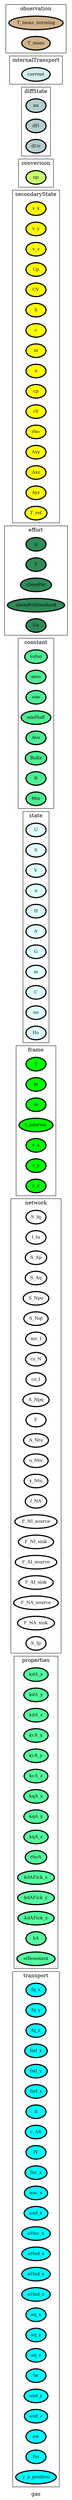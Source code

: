 digraph gas {
label=gas;
rankdir=LR;
subgraph cluster_gas___transport {
label=transport;
rankdir=LR;
V_151 [fillcolor=cyan, fontsize=12, label=fq_x, penwidth=3, style=filled];
V_152 [fillcolor=cyan, fontsize=12, label=fq_y, penwidth=3, style=filled];
V_153 [fillcolor=cyan, fontsize=12, label=fq_z, penwidth=3, style=filled];
V_154 [fillcolor=cyan, fontsize=12, label=fnd_x, penwidth=3, style=filled];
V_155 [fillcolor=cyan, fontsize=12, label=fnd_y, penwidth=3, style=filled];
V_156 [fillcolor=cyan, fontsize=12, label=fnd_z, penwidth=3, style=filled];
V_157 [fillcolor=cyan, fontsize=12, label=d, penwidth=3, style=filled];
V_158 [fillcolor=cyan, fontsize=12, label=c_AS, penwidth=3, style=filled];
V_159 [fillcolor=cyan, fontsize=12, label=fV, penwidth=3, style=filled];
V_160 [fillcolor=cyan, fontsize=12, label=fnc_x, penwidth=3, style=filled];
V_194 [fillcolor=cyan, fontsize=12, label=anc_x, penwidth=3, style=filled];
V_195 [fillcolor=cyan, fontsize=12, label=and_x, penwidth=3, style=filled];
V_204 [fillcolor=cyan, fontsize=12, label=aHnc_x, penwidth=3, style=filled];
V_205 [fillcolor=cyan, fontsize=12, label=aHnd_x, penwidth=3, style=filled];
V_206 [fillcolor=cyan, fontsize=12, label=aHnd_y, penwidth=3, style=filled];
V_207 [fillcolor=cyan, fontsize=12, label=aHnd_z, penwidth=3, style=filled];
V_208 [fillcolor=cyan, fontsize=12, label=aq_x, penwidth=3, style=filled];
V_209 [fillcolor=cyan, fontsize=12, label=aq_y, penwidth=3, style=filled];
V_210 [fillcolor=cyan, fontsize=12, label=aq_z, penwidth=3, style=filled];
V_211 [fillcolor=cyan, fontsize=12, label=fw, penwidth=3, style=filled];
V_212 [fillcolor=cyan, fontsize=12, label=and_y, penwidth=3, style=filled];
V_213 [fillcolor=cyan, fontsize=12, label=and_z, penwidth=3, style=filled];
V_214 [fillcolor=cyan, fontsize=12, label=aw, penwidth=3, style=filled];
V_234 [fillcolor=cyan, fontsize=12, label=fm, penwidth=3, style=filled];
V_243 [fillcolor=cyan, fontsize=12, label=y_p_positive, penwidth=3, style=filled];
}

subgraph cluster_gas___geometry {
label=geometry;
rankdir=LR;
}

subgraph cluster_gas___properties {
label=properties;
rankdir=LR;
V_180 [fillcolor=seagreen1, fontsize=12, label=kdA_x, penwidth=3, style=filled];
V_181 [fillcolor=seagreen1, fontsize=12, label=kdA_y, penwidth=3, style=filled];
V_182 [fillcolor=seagreen1, fontsize=12, label=kdA_z, penwidth=3, style=filled];
V_183 [fillcolor=seagreen1, fontsize=12, label=kcA_x, penwidth=3, style=filled];
V_184 [fillcolor=seagreen1, fontsize=12, label=kcA_y, penwidth=3, style=filled];
V_185 [fillcolor=seagreen1, fontsize=12, label=kcA_z, penwidth=3, style=filled];
V_186 [fillcolor=seagreen1, fontsize=12, label=kqA_x, penwidth=3, style=filled];
V_187 [fillcolor=seagreen1, fontsize=12, label=kqA_y, penwidth=3, style=filled];
V_188 [fillcolor=seagreen1, fontsize=12, label=kqA_z, penwidth=3, style=filled];
V_189 [fillcolor=seagreen1, fontsize=12, label=rhoA, penwidth=3, style=filled];
V_190 [fillcolor=seagreen1, fontsize=12, label=kdAFick_x, penwidth=3, style=filled];
V_191 [fillcolor=seagreen1, fontsize=12, label=kdAFick_y, penwidth=3, style=filled];
V_192 [fillcolor=seagreen1, fontsize=12, label=kdAFick_z, penwidth=3, style=filled];
V_193 [fillcolor=seagreen1, fontsize=12, label=hA, penwidth=3, style=filled];
V_219 [fillcolor=seagreen1, fontsize=12, label=elResistant, penwidth=3, style=filled];
}

subgraph cluster_gas___network {
label=network;
rankdir=LR;
V_10 [fillcolor=white, fontsize=12, label=S_Iq, penwidth=3, style=filled];
V_11 [fillcolor=white, fontsize=12, label=I_tu, penwidth=3, style=filled];
V_12 [fillcolor=white, fontsize=12, label=S_Ap, penwidth=3, style=filled];
V_13 [fillcolor=white, fontsize=12, label=S_Aq, penwidth=3, style=filled];
V_14 [fillcolor=white, fontsize=12, label=S_Npu, penwidth=3, style=filled];
V_15 [fillcolor=white, fontsize=12, label=S_Nqt, penwidth=3, style=filled];
V_16 [fillcolor=white, fontsize=12, label=mv_I, penwidth=3, style=filled];
V_17 [fillcolor=white, fontsize=12, label=cz_N, penwidth=3, style=filled];
V_18 [fillcolor=white, fontsize=12, label=cz_I, penwidth=3, style=filled];
V_19 [fillcolor=white, fontsize=12, label=A_Npq, penwidth=3, style=filled];
V_2 [fillcolor=white, fontsize=12, label=F, penwidth=3, style=filled];
V_20 [fillcolor=white, fontsize=12, label=A_Ntu, penwidth=3, style=filled];
V_21 [fillcolor=white, fontsize=12, label=u_Ntu, penwidth=3, style=filled];
V_22 [fillcolor=white, fontsize=12, label=y_Ntu, penwidth=3, style=filled];
V_27 [fillcolor=white, fontsize=12, label=I_NA, penwidth=3, style=filled];
V_3 [fillcolor=white, fontsize=12, label=F_NI_source, penwidth=3, style=filled];
V_4 [fillcolor=white, fontsize=12, label=F_NI_sink, penwidth=3, style=filled];
V_5 [fillcolor=white, fontsize=12, label=F_AI_source, penwidth=3, style=filled];
V_6 [fillcolor=white, fontsize=12, label=F_AI_sink, penwidth=3, style=filled];
V_7 [fillcolor=white, fontsize=12, label=F_NA_source, penwidth=3, style=filled];
V_8 [fillcolor=white, fontsize=12, label=F_NA_sink, penwidth=3, style=filled];
V_9 [fillcolor=white, fontsize=12, label=S_Ip, penwidth=3, style=filled];
}

subgraph cluster_gas___differenceOperator {
label=differenceOperator;
rankdir=LR;
}

subgraph cluster_gas___frame {
label=frame;
rankdir=LR;
V_1 [fillcolor=green, fontsize=12, label=t, penwidth=3, style=filled];
V_105 [fillcolor=green, fontsize=12, label=to, penwidth=3, style=filled];
V_106 [fillcolor=green, fontsize=12, label=te, penwidth=3, style=filled];
V_107 [fillcolor=green, fontsize=12, label=t_interval, penwidth=3, style=filled];
V_23 [fillcolor=green, fontsize=12, label=r_x, penwidth=3, style=filled];
V_24 [fillcolor=green, fontsize=12, label=r_y, penwidth=3, style=filled];
V_25 [fillcolor=green, fontsize=12, label=r_z, penwidth=3, style=filled];
}

subgraph cluster_gas___state {
label=state;
rankdir=LR;
V_108 [fillcolor=lightcyan1, fontsize=12, label=U, penwidth=3, style=filled];
V_109 [fillcolor=lightcyan1, fontsize=12, label=S, penwidth=3, style=filled];
V_110 [fillcolor=lightcyan1, fontsize=12, label=V, penwidth=3, style=filled];
V_111 [fillcolor=lightcyan1, fontsize=12, label=n, penwidth=3, style=filled];
V_115 [fillcolor=lightcyan1, fontsize=12, label=H, penwidth=3, style=filled];
V_116 [fillcolor=lightcyan1, fontsize=12, label=A, penwidth=3, style=filled];
V_117 [fillcolor=lightcyan1, fontsize=12, label=G, penwidth=3, style=filled];
V_137 [fillcolor=lightcyan1, fontsize=12, label=m, penwidth=3, style=filled];
V_144 [fillcolor=lightcyan1, fontsize=12, label=C, penwidth=3, style=filled];
V_203 [fillcolor=lightcyan1, fontsize=12, label=no, penwidth=3, style=filled];
V_216 [fillcolor=lightcyan1, fontsize=12, label=Ho, penwidth=3, style=filled];
}

subgraph cluster_gas___constant {
label=constant;
rankdir=LR;
V_101 [fillcolor=seagreen2, fontsize=12, label=value, penwidth=3, style=filled];
V_102 [fillcolor=seagreen2, fontsize=12, label=zero, penwidth=3, style=filled];
V_103 [fillcolor=seagreen2, fontsize=12, label=one, penwidth=3, style=filled];
V_104 [fillcolor=seagreen2, fontsize=12, label=oneHalf, penwidth=3, style=filled];
V_121 [fillcolor=seagreen2, fontsize=12, label=Avo, penwidth=3, style=filled];
V_122 [fillcolor=seagreen2, fontsize=12, label=Boltz, penwidth=3, style=filled];
V_123 [fillcolor=seagreen2, fontsize=12, label=R, penwidth=3, style=filled];
V_132 [fillcolor=seagreen2, fontsize=12, label=Mm, penwidth=3, style=filled];
}

subgraph cluster_gas___effort {
label=effort;
rankdir=LR;
V_112 [fillcolor=seagreen, fontsize=12, label=p, penwidth=3, style=filled];
V_113 [fillcolor=seagreen, fontsize=12, label=T, penwidth=3, style=filled];
V_114 [fillcolor=seagreen, fontsize=12, label=chemPot, penwidth=3, style=filled];
V_161 [fillcolor=seagreen, fontsize=12, label=chemPotStandard, penwidth=3, style=filled];
V_217 [fillcolor=seagreen, fontsize=12, label=Ue, penwidth=3, style=filled];
}

subgraph cluster_gas___secondaryState {
label=secondaryState;
rankdir=LR;
V_118 [fillcolor=yellow, fontsize=12, label=v_x, penwidth=3, style=filled];
V_119 [fillcolor=yellow, fontsize=12, label=v_y, penwidth=3, style=filled];
V_120 [fillcolor=yellow, fontsize=12, label=v_z, penwidth=3, style=filled];
V_124 [fillcolor=yellow, fontsize=12, label=Cp, penwidth=3, style=filled];
V_125 [fillcolor=yellow, fontsize=12, label=CV, penwidth=3, style=filled];
V_136 [fillcolor=yellow, fontsize=12, label=h, penwidth=3, style=filled];
V_138 [fillcolor=yellow, fontsize=12, label=c, penwidth=3, style=filled];
V_139 [fillcolor=yellow, fontsize=12, label=nt, penwidth=3, style=filled];
V_140 [fillcolor=yellow, fontsize=12, label=x, penwidth=3, style=filled];
V_141 [fillcolor=yellow, fontsize=12, label=cp, penwidth=3, style=filled];
V_142 [fillcolor=yellow, fontsize=12, label=cV, penwidth=3, style=filled];
V_143 [fillcolor=yellow, fontsize=12, label=rho, penwidth=3, style=filled];
V_148 [fillcolor=yellow, fontsize=12, label=Axy, penwidth=3, style=filled];
V_149 [fillcolor=yellow, fontsize=12, label=Axz, penwidth=3, style=filled];
V_150 [fillcolor=yellow, fontsize=12, label=Ayz, penwidth=3, style=filled];
V_222 [fillcolor=yellow, fontsize=12, label=T_ref, penwidth=3, style=filled];
}

subgraph cluster_gas___conversion {
label=conversion;
rankdir=LR;
V_202 [fillcolor=darkolivegreen1, fontsize=12, label=np, penwidth=3, style=filled];
}

subgraph cluster_gas___diffState {
label=diffState;
rankdir=LR;
V_196 [fillcolor=lightcyan3, fontsize=12, label=an, penwidth=3, style=filled];
V_215 [fillcolor=lightcyan3, fontsize=12, label=dH, penwidth=3, style=filled];
V_220 [fillcolor=lightcyan3, fontsize=12, label=dUe, penwidth=3, style=filled];
}

subgraph cluster_gas___internalTransport {
label=internalTransport;
rankdir=LR;
V_218 [fillcolor=lightcyan2, fontsize=12, label=current, penwidth=3, style=filled];
}

subgraph cluster_gas___controlInput {
label=controlInput;
rankdir=LR;
}

subgraph cluster_gas___observation {
label=observation;
rankdir=LR;
V_223 [fillcolor=tan, fontsize=12, label=T_meas_norming, penwidth=3, style=filled];
V_224 [fillcolor=tan, fontsize=12, label=T_meas, penwidth=3, style=filled];
}

}
